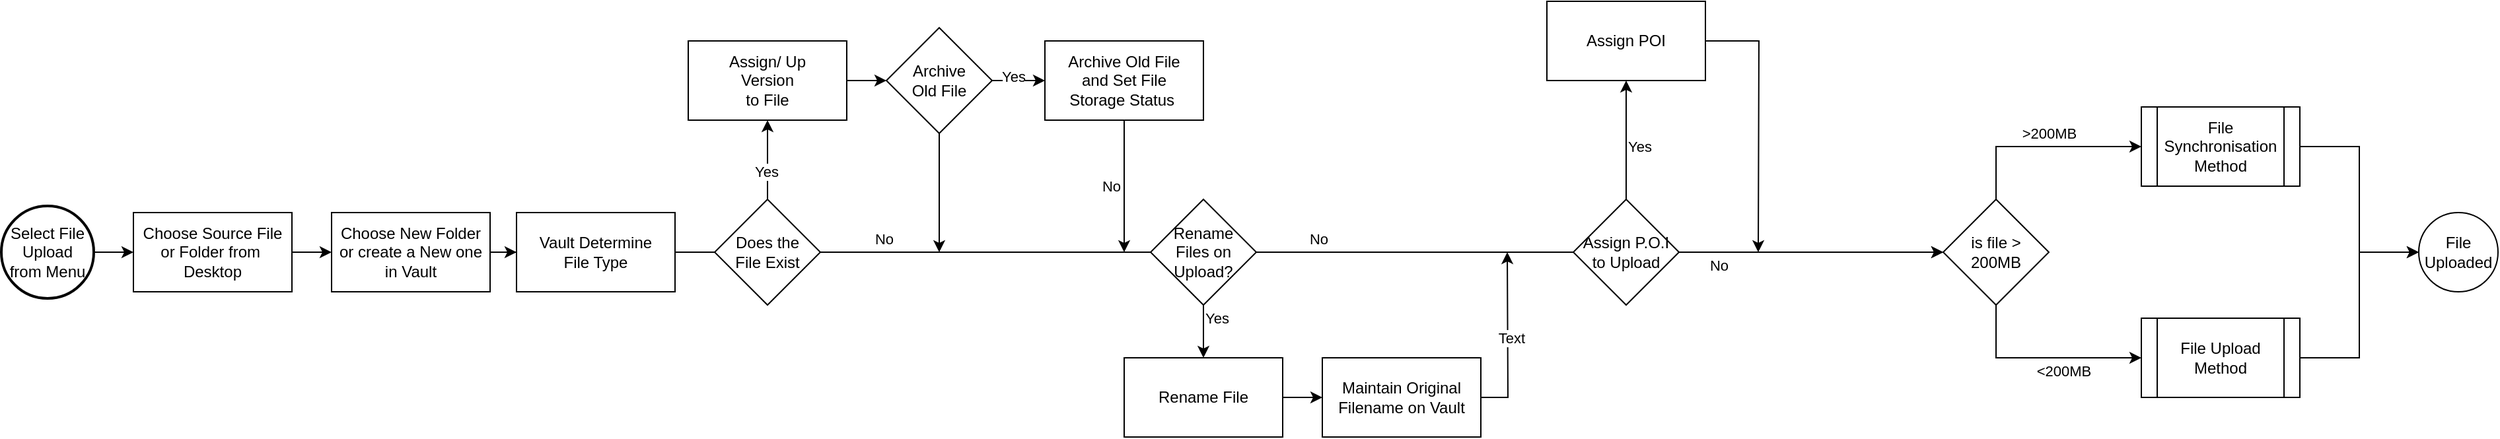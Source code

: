 <mxfile version="15.8.2" type="github">
  <diagram id="K4cYNsEPG29VMQZ34EFH" name="Page-1">
    <mxGraphModel dx="944" dy="584" grid="1" gridSize="10" guides="1" tooltips="1" connect="1" arrows="1" fold="1" page="1" pageScale="1" pageWidth="1169" pageHeight="827" math="0" shadow="0">
      <root>
        <mxCell id="0" />
        <mxCell id="1" parent="0" />
        <mxCell id="btunTlJeTqZtARJWf4t9-6" value="" style="edgeStyle=orthogonalEdgeStyle;rounded=0;orthogonalLoop=1;jettySize=auto;html=1;exitX=1;exitY=0.5;exitDx=0;exitDy=0;entryX=0;entryY=0.5;entryDx=0;entryDy=0;" parent="1" source="btunTlJeTqZtARJWf4t9-5" target="btunTlJeTqZtARJWf4t9-7" edge="1">
          <mxGeometry relative="1" as="geometry">
            <mxPoint x="320" y="240" as="sourcePoint" />
          </mxGeometry>
        </mxCell>
        <mxCell id="btunTlJeTqZtARJWf4t9-17" style="edgeStyle=orthogonalEdgeStyle;rounded=0;orthogonalLoop=1;jettySize=auto;html=1;exitX=0.5;exitY=0;exitDx=0;exitDy=0;entryX=0;entryY=0.5;entryDx=0;entryDy=0;" parent="1" source="btunTlJeTqZtARJWf4t9-2" target="btunTlJeTqZtARJWf4t9-16" edge="1">
          <mxGeometry relative="1" as="geometry" />
        </mxCell>
        <mxCell id="btunTlJeTqZtARJWf4t9-19" value="&amp;gt;200MB" style="edgeLabel;html=1;align=center;verticalAlign=middle;resizable=0;points=[];" parent="btunTlJeTqZtARJWf4t9-17" vertex="1" connectable="0">
          <mxGeometry x="-0.188" y="-1" relative="1" as="geometry">
            <mxPoint x="19" y="-11" as="offset" />
          </mxGeometry>
        </mxCell>
        <mxCell id="btunTlJeTqZtARJWf4t9-20" style="edgeStyle=orthogonalEdgeStyle;rounded=0;orthogonalLoop=1;jettySize=auto;html=1;entryX=0;entryY=0.5;entryDx=0;entryDy=0;exitX=0.5;exitY=1;exitDx=0;exitDy=0;" parent="1" source="btunTlJeTqZtARJWf4t9-2" target="btunTlJeTqZtARJWf4t9-18" edge="1">
          <mxGeometry relative="1" as="geometry">
            <mxPoint x="1590" y="240" as="sourcePoint" />
          </mxGeometry>
        </mxCell>
        <mxCell id="btunTlJeTqZtARJWf4t9-21" value="&amp;lt;200MB" style="edgeLabel;html=1;align=center;verticalAlign=middle;resizable=0;points=[];" parent="btunTlJeTqZtARJWf4t9-20" vertex="1" connectable="0">
          <mxGeometry x="-0.047" y="-1" relative="1" as="geometry">
            <mxPoint x="19" y="9" as="offset" />
          </mxGeometry>
        </mxCell>
        <mxCell id="btunTlJeTqZtARJWf4t9-2" value="is file &amp;gt; 200MB" style="rhombus;whiteSpace=wrap;html=1;" parent="1" vertex="1">
          <mxGeometry x="1500" y="200" width="80" height="80" as="geometry" />
        </mxCell>
        <mxCell id="btunTlJeTqZtARJWf4t9-4" value="" style="edgeStyle=orthogonalEdgeStyle;rounded=0;orthogonalLoop=1;jettySize=auto;html=1;entryX=0;entryY=0.5;entryDx=0;entryDy=0;" parent="1" source="btunTlJeTqZtARJWf4t9-3" target="btunTlJeTqZtARJWf4t9-5" edge="1">
          <mxGeometry relative="1" as="geometry" />
        </mxCell>
        <mxCell id="btunTlJeTqZtARJWf4t9-3" value="Select File Upload&lt;br&gt;from Menu" style="strokeWidth=2;html=1;shape=mxgraph.flowchart.start_2;whiteSpace=wrap;" parent="1" vertex="1">
          <mxGeometry x="30" y="205" width="70" height="70" as="geometry" />
        </mxCell>
        <mxCell id="btunTlJeTqZtARJWf4t9-5" value="Choose Source File &lt;br&gt;or Folder from&amp;nbsp;&lt;br&gt;Desktop" style="rounded=0;whiteSpace=wrap;html=1;" parent="1" vertex="1">
          <mxGeometry x="130" y="210" width="120" height="60" as="geometry" />
        </mxCell>
        <mxCell id="btunTlJeTqZtARJWf4t9-14" value="" style="edgeStyle=orthogonalEdgeStyle;rounded=0;orthogonalLoop=1;jettySize=auto;html=1;" parent="1" source="btunTlJeTqZtARJWf4t9-7" target="btunTlJeTqZtARJWf4t9-12" edge="1">
          <mxGeometry relative="1" as="geometry" />
        </mxCell>
        <mxCell id="btunTlJeTqZtARJWf4t9-7" value="Choose New Folder or create a New one in Vault" style="rounded=0;whiteSpace=wrap;html=1;" parent="1" vertex="1">
          <mxGeometry x="280" y="210" width="120" height="60" as="geometry" />
        </mxCell>
        <mxCell id="btunTlJeTqZtARJWf4t9-15" style="edgeStyle=orthogonalEdgeStyle;rounded=0;orthogonalLoop=1;jettySize=auto;html=1;startArrow=none;" parent="1" source="btunTlJeTqZtARJWf4t9-26" target="btunTlJeTqZtARJWf4t9-2" edge="1">
          <mxGeometry relative="1" as="geometry">
            <mxPoint x="630" y="240" as="targetPoint" />
          </mxGeometry>
        </mxCell>
        <mxCell id="btunTlJeTqZtARJWf4t9-12" value="Vault Determine &lt;br&gt;File Type" style="rounded=0;whiteSpace=wrap;html=1;" parent="1" vertex="1">
          <mxGeometry x="420" y="210" width="120" height="60" as="geometry" />
        </mxCell>
        <mxCell id="btunTlJeTqZtARJWf4t9-23" style="edgeStyle=orthogonalEdgeStyle;rounded=0;orthogonalLoop=1;jettySize=auto;html=1;exitX=1;exitY=0.5;exitDx=0;exitDy=0;entryX=0;entryY=0.5;entryDx=0;entryDy=0;" parent="1" source="btunTlJeTqZtARJWf4t9-16" target="btunTlJeTqZtARJWf4t9-22" edge="1">
          <mxGeometry relative="1" as="geometry" />
        </mxCell>
        <mxCell id="btunTlJeTqZtARJWf4t9-16" value="File Synchronisation Method" style="shape=process;whiteSpace=wrap;html=1;backgroundOutline=1;" parent="1" vertex="1">
          <mxGeometry x="1650" y="130" width="120" height="60" as="geometry" />
        </mxCell>
        <mxCell id="btunTlJeTqZtARJWf4t9-24" style="edgeStyle=orthogonalEdgeStyle;rounded=0;orthogonalLoop=1;jettySize=auto;html=1;entryX=0;entryY=0.5;entryDx=0;entryDy=0;" parent="1" source="btunTlJeTqZtARJWf4t9-18" target="btunTlJeTqZtARJWf4t9-22" edge="1">
          <mxGeometry relative="1" as="geometry" />
        </mxCell>
        <mxCell id="btunTlJeTqZtARJWf4t9-18" value="File Upload Method" style="shape=process;whiteSpace=wrap;html=1;backgroundOutline=1;" parent="1" vertex="1">
          <mxGeometry x="1650" y="290" width="120" height="60" as="geometry" />
        </mxCell>
        <mxCell id="btunTlJeTqZtARJWf4t9-22" value="File Uploaded" style="ellipse;whiteSpace=wrap;html=1;aspect=fixed;" parent="1" vertex="1">
          <mxGeometry x="1860" y="210" width="60" height="60" as="geometry" />
        </mxCell>
        <mxCell id="btunTlJeTqZtARJWf4t9-27" value="No" style="edgeStyle=orthogonalEdgeStyle;rounded=0;orthogonalLoop=1;jettySize=auto;html=1;" parent="1" source="btunTlJeTqZtARJWf4t9-26" target="btunTlJeTqZtARJWf4t9-2" edge="1">
          <mxGeometry x="-0.482" y="50" relative="1" as="geometry">
            <mxPoint as="offset" />
          </mxGeometry>
        </mxCell>
        <mxCell id="0m0xDE48BSTO7XbDhny9-24" value="No" style="edgeLabel;html=1;align=center;verticalAlign=middle;resizable=0;points=[];" parent="btunTlJeTqZtARJWf4t9-27" vertex="1" connectable="0">
          <mxGeometry x="0.591" y="-3" relative="1" as="geometry">
            <mxPoint x="4" y="7" as="offset" />
          </mxGeometry>
        </mxCell>
        <mxCell id="0m0xDE48BSTO7XbDhny9-27" value="No" style="edgeLabel;html=1;align=center;verticalAlign=middle;resizable=0;points=[];" parent="btunTlJeTqZtARJWf4t9-27" vertex="1" connectable="0">
          <mxGeometry x="-0.113" y="-3" relative="1" as="geometry">
            <mxPoint y="-13" as="offset" />
          </mxGeometry>
        </mxCell>
        <mxCell id="OeLniYc3dmnqxRrJPhBk-1" value="No" style="edgeLabel;html=1;align=center;verticalAlign=middle;resizable=0;points=[];" vertex="1" connectable="0" parent="btunTlJeTqZtARJWf4t9-27">
          <mxGeometry x="-0.888" y="-5" relative="1" as="geometry">
            <mxPoint y="-15" as="offset" />
          </mxGeometry>
        </mxCell>
        <mxCell id="btunTlJeTqZtARJWf4t9-29" value="" style="edgeStyle=orthogonalEdgeStyle;rounded=0;orthogonalLoop=1;jettySize=auto;html=1;" parent="1" source="btunTlJeTqZtARJWf4t9-26" target="btunTlJeTqZtARJWf4t9-28" edge="1">
          <mxGeometry relative="1" as="geometry" />
        </mxCell>
        <mxCell id="0m0xDE48BSTO7XbDhny9-2" value="Yes" style="edgeLabel;html=1;align=center;verticalAlign=middle;resizable=0;points=[];" parent="btunTlJeTqZtARJWf4t9-29" vertex="1" connectable="0">
          <mxGeometry x="-0.3" y="1" relative="1" as="geometry">
            <mxPoint as="offset" />
          </mxGeometry>
        </mxCell>
        <mxCell id="0m0xDE48BSTO7XbDhny9-1" style="edgeStyle=orthogonalEdgeStyle;rounded=0;orthogonalLoop=1;jettySize=auto;html=1;startArrow=none;exitX=0.5;exitY=1;exitDx=0;exitDy=0;" parent="1" source="0m0xDE48BSTO7XbDhny9-6" edge="1">
          <mxGeometry relative="1" as="geometry">
            <mxPoint x="740" y="240" as="targetPoint" />
            <mxPoint x="750" y="140" as="sourcePoint" />
          </mxGeometry>
        </mxCell>
        <mxCell id="0m0xDE48BSTO7XbDhny9-8" value="" style="edgeStyle=orthogonalEdgeStyle;rounded=0;orthogonalLoop=1;jettySize=auto;html=1;" parent="1" source="btunTlJeTqZtARJWf4t9-28" target="0m0xDE48BSTO7XbDhny9-6" edge="1">
          <mxGeometry relative="1" as="geometry" />
        </mxCell>
        <mxCell id="btunTlJeTqZtARJWf4t9-28" value="Assign/ Up &lt;br&gt;Version &lt;br&gt;to File" style="whiteSpace=wrap;html=1;" parent="1" vertex="1">
          <mxGeometry x="550" y="80" width="120" height="60" as="geometry" />
        </mxCell>
        <mxCell id="btunTlJeTqZtARJWf4t9-26" value="Does the &lt;br&gt;File Exist" style="rhombus;whiteSpace=wrap;html=1;" parent="1" vertex="1">
          <mxGeometry x="570" y="200" width="80" height="80" as="geometry" />
        </mxCell>
        <mxCell id="0m0xDE48BSTO7XbDhny9-3" value="" style="edgeStyle=orthogonalEdgeStyle;rounded=0;orthogonalLoop=1;jettySize=auto;html=1;endArrow=none;" parent="1" source="btunTlJeTqZtARJWf4t9-12" target="btunTlJeTqZtARJWf4t9-26" edge="1">
          <mxGeometry relative="1" as="geometry">
            <mxPoint x="700" y="240" as="targetPoint" />
            <mxPoint x="540" y="240" as="sourcePoint" />
          </mxGeometry>
        </mxCell>
        <mxCell id="0m0xDE48BSTO7XbDhny9-5" value="" style="edgeStyle=orthogonalEdgeStyle;rounded=0;orthogonalLoop=1;jettySize=auto;html=1;endArrow=none;exitX=0.5;exitY=1;exitDx=0;exitDy=0;" parent="1" edge="1">
          <mxGeometry relative="1" as="geometry">
            <mxPoint x="750" y="140" as="targetPoint" />
            <mxPoint x="750" y="140" as="sourcePoint" />
          </mxGeometry>
        </mxCell>
        <mxCell id="0m0xDE48BSTO7XbDhny9-9" value="" style="edgeStyle=orthogonalEdgeStyle;rounded=0;orthogonalLoop=1;jettySize=auto;html=1;" parent="1" source="0m0xDE48BSTO7XbDhny9-6" target="0m0xDE48BSTO7XbDhny9-7" edge="1">
          <mxGeometry relative="1" as="geometry" />
        </mxCell>
        <mxCell id="0m0xDE48BSTO7XbDhny9-10" value="Yes" style="edgeLabel;html=1;align=center;verticalAlign=middle;resizable=0;points=[];" parent="0m0xDE48BSTO7XbDhny9-9" vertex="1" connectable="0">
          <mxGeometry x="-0.2" y="3" relative="1" as="geometry">
            <mxPoint as="offset" />
          </mxGeometry>
        </mxCell>
        <mxCell id="0m0xDE48BSTO7XbDhny9-6" value="Archive &lt;br&gt;Old File" style="rhombus;whiteSpace=wrap;html=1;" parent="1" vertex="1">
          <mxGeometry x="700" y="70" width="80" height="80" as="geometry" />
        </mxCell>
        <mxCell id="0m0xDE48BSTO7XbDhny9-11" style="edgeStyle=orthogonalEdgeStyle;rounded=0;orthogonalLoop=1;jettySize=auto;html=1;exitX=0.5;exitY=1;exitDx=0;exitDy=0;" parent="1" source="0m0xDE48BSTO7XbDhny9-7" edge="1">
          <mxGeometry relative="1" as="geometry">
            <mxPoint x="880" y="240" as="targetPoint" />
          </mxGeometry>
        </mxCell>
        <mxCell id="0m0xDE48BSTO7XbDhny9-7" value="Archive Old File &lt;br&gt;and Set File &lt;br&gt;Storage Status&amp;nbsp;" style="whiteSpace=wrap;html=1;" parent="1" vertex="1">
          <mxGeometry x="820" y="80" width="120" height="60" as="geometry" />
        </mxCell>
        <mxCell id="0m0xDE48BSTO7XbDhny9-14" value="" style="edgeStyle=orthogonalEdgeStyle;rounded=0;orthogonalLoop=1;jettySize=auto;html=1;" parent="1" source="0m0xDE48BSTO7XbDhny9-12" target="0m0xDE48BSTO7XbDhny9-13" edge="1">
          <mxGeometry relative="1" as="geometry" />
        </mxCell>
        <mxCell id="0m0xDE48BSTO7XbDhny9-26" value="Yes" style="edgeLabel;html=1;align=center;verticalAlign=middle;resizable=0;points=[];" parent="0m0xDE48BSTO7XbDhny9-14" vertex="1" connectable="0">
          <mxGeometry x="-0.55" y="-2" relative="1" as="geometry">
            <mxPoint x="12" y="1" as="offset" />
          </mxGeometry>
        </mxCell>
        <mxCell id="0m0xDE48BSTO7XbDhny9-12" value="Rename &lt;br&gt;Files on Upload?" style="rhombus;whiteSpace=wrap;html=1;" parent="1" vertex="1">
          <mxGeometry x="900" y="200" width="80" height="80" as="geometry" />
        </mxCell>
        <mxCell id="0m0xDE48BSTO7XbDhny9-17" value="" style="edgeStyle=orthogonalEdgeStyle;rounded=0;orthogonalLoop=1;jettySize=auto;html=1;" parent="1" source="0m0xDE48BSTO7XbDhny9-13" target="0m0xDE48BSTO7XbDhny9-16" edge="1">
          <mxGeometry relative="1" as="geometry" />
        </mxCell>
        <mxCell id="0m0xDE48BSTO7XbDhny9-13" value="Rename File" style="whiteSpace=wrap;html=1;" parent="1" vertex="1">
          <mxGeometry x="880" y="320" width="120" height="60" as="geometry" />
        </mxCell>
        <mxCell id="0m0xDE48BSTO7XbDhny9-18" style="edgeStyle=orthogonalEdgeStyle;rounded=0;orthogonalLoop=1;jettySize=auto;html=1;exitX=1;exitY=0.5;exitDx=0;exitDy=0;" parent="1" source="0m0xDE48BSTO7XbDhny9-16" edge="1">
          <mxGeometry relative="1" as="geometry">
            <mxPoint x="1170" y="240" as="targetPoint" />
          </mxGeometry>
        </mxCell>
        <mxCell id="0m0xDE48BSTO7XbDhny9-25" value="Text" style="edgeLabel;html=1;align=center;verticalAlign=middle;resizable=0;points=[];" parent="0m0xDE48BSTO7XbDhny9-18" vertex="1" connectable="0">
          <mxGeometry x="0.015" y="-2" relative="1" as="geometry">
            <mxPoint as="offset" />
          </mxGeometry>
        </mxCell>
        <mxCell id="0m0xDE48BSTO7XbDhny9-16" value="Maintain Original Filename on Vault" style="whiteSpace=wrap;html=1;" parent="1" vertex="1">
          <mxGeometry x="1030" y="320" width="120" height="60" as="geometry" />
        </mxCell>
        <mxCell id="0m0xDE48BSTO7XbDhny9-21" value="" style="edgeStyle=orthogonalEdgeStyle;rounded=0;orthogonalLoop=1;jettySize=auto;html=1;" parent="1" source="0m0xDE48BSTO7XbDhny9-19" target="0m0xDE48BSTO7XbDhny9-20" edge="1">
          <mxGeometry relative="1" as="geometry" />
        </mxCell>
        <mxCell id="0m0xDE48BSTO7XbDhny9-23" value="Yes" style="edgeLabel;html=1;align=center;verticalAlign=middle;resizable=0;points=[];" parent="0m0xDE48BSTO7XbDhny9-21" vertex="1" connectable="0">
          <mxGeometry x="-0.111" y="-3" relative="1" as="geometry">
            <mxPoint x="7" as="offset" />
          </mxGeometry>
        </mxCell>
        <mxCell id="0m0xDE48BSTO7XbDhny9-19" value="Assign P.O.I to Upload" style="rhombus;whiteSpace=wrap;html=1;" parent="1" vertex="1">
          <mxGeometry x="1220" y="200" width="80" height="80" as="geometry" />
        </mxCell>
        <mxCell id="0m0xDE48BSTO7XbDhny9-22" style="edgeStyle=orthogonalEdgeStyle;rounded=0;orthogonalLoop=1;jettySize=auto;html=1;" parent="1" source="0m0xDE48BSTO7XbDhny9-20" edge="1">
          <mxGeometry relative="1" as="geometry">
            <mxPoint x="1360" y="240" as="targetPoint" />
          </mxGeometry>
        </mxCell>
        <mxCell id="0m0xDE48BSTO7XbDhny9-20" value="Assign POI" style="whiteSpace=wrap;html=1;" parent="1" vertex="1">
          <mxGeometry x="1200" y="50" width="120" height="60" as="geometry" />
        </mxCell>
      </root>
    </mxGraphModel>
  </diagram>
</mxfile>
